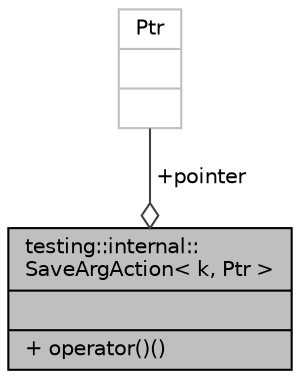 digraph "testing::internal::SaveArgAction&lt; k, Ptr &gt;"
{
 // LATEX_PDF_SIZE
  bgcolor="transparent";
  edge [fontname="Helvetica",fontsize="10",labelfontname="Helvetica",labelfontsize="10"];
  node [fontname="Helvetica",fontsize="10",shape=record];
  Node1 [label="{testing::internal::\lSaveArgAction\< k, Ptr \>\n||+ operator()()\l}",height=0.2,width=0.4,color="black", fillcolor="grey75", style="filled", fontcolor="black",tooltip=" "];
  Node2 -> Node1 [color="grey25",fontsize="10",style="solid",label=" +pointer" ,arrowhead="odiamond",fontname="Helvetica"];
  Node2 [label="{Ptr\n||}",height=0.2,width=0.4,color="grey75",tooltip=" "];
}
